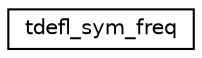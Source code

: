 digraph "Graphical Class Hierarchy"
{
 // LATEX_PDF_SIZE
  edge [fontname="Helvetica",fontsize="10",labelfontname="Helvetica",labelfontsize="10"];
  node [fontname="Helvetica",fontsize="10",shape=record];
  rankdir="LR";
  Node0 [label="tdefl_sym_freq",height=0.2,width=0.4,color="black", fillcolor="white", style="filled",URL="$d9/d3e/structtdefl__sym__freq.html",tooltip=" "];
}

